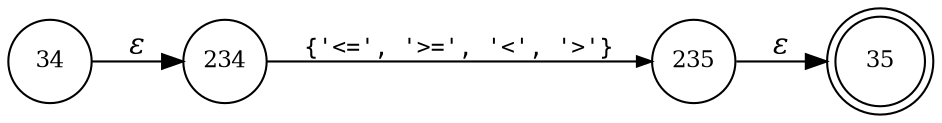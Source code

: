digraph ATN {
rankdir=LR;
s35[fontsize=11, label="35", shape=doublecircle, fixedsize=true, width=.6];
s34[fontsize=11,label="34", shape=circle, fixedsize=true, width=.55, peripheries=1];
s234[fontsize=11,label="234", shape=circle, fixedsize=true, width=.55, peripheries=1];
s235[fontsize=11,label="235", shape=circle, fixedsize=true, width=.55, peripheries=1];
s34 -> s234 [fontname="Times-Italic", label="&epsilon;"];
s234 -> s235 [fontsize=11, fontname="Courier", arrowsize=.7, label = "{'<=', '>=', '<', '>'}", arrowhead = normal];
s235 -> s35 [fontname="Times-Italic", label="&epsilon;"];
}